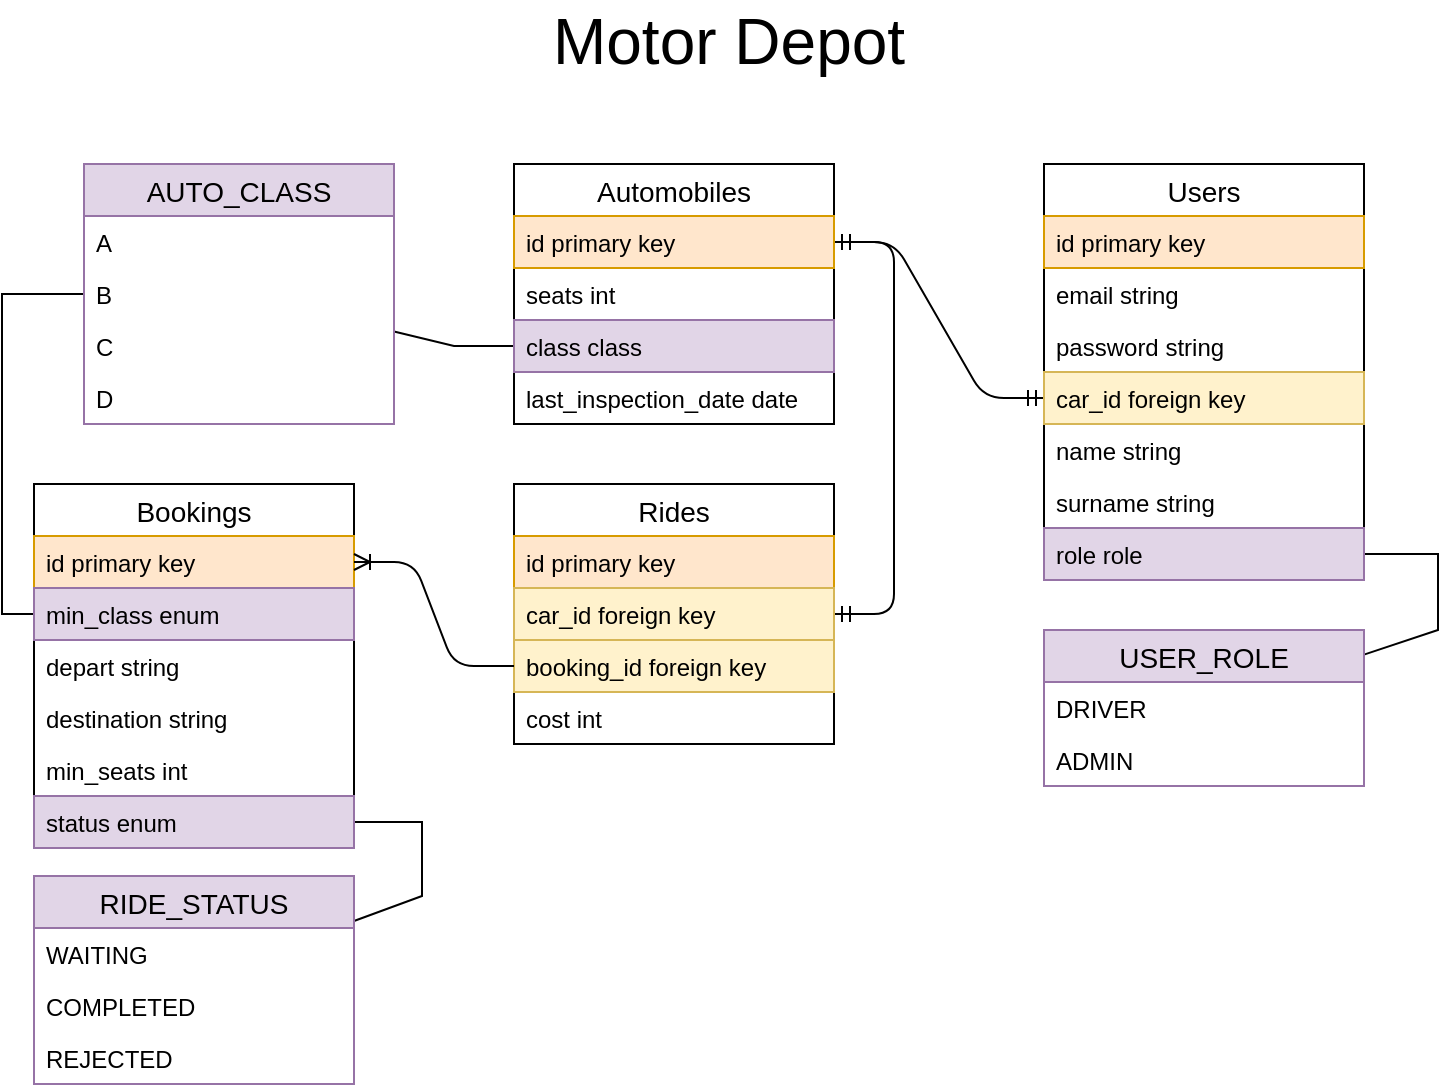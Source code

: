 <mxfile version="13.0.3" type="device"><diagram id="tEoiav3y9E-ahmgWTeAi" name="Page-1"><mxGraphModel dx="857" dy="642" grid="0" gridSize="10" guides="1" tooltips="1" connect="1" arrows="1" fold="1" page="1" pageScale="1" pageWidth="850" pageHeight="1100" math="0" shadow="0"><root><mxCell id="0"/><mxCell id="1" parent="0"/><mxCell id="mHGi-sEGlHIZ6hmWTi1u-27" value="" style="edgeStyle=entityRelationEdgeStyle;fontSize=12;html=1;endArrow=ERmandOne;startArrow=ERmandOne;" parent="1" source="mHGi-sEGlHIZ6hmWTi1u-11" target="mHGi-sEGlHIZ6hmWTi1u-20" edge="1"><mxGeometry width="100" height="100" relative="1" as="geometry"><mxPoint x="538" y="477" as="sourcePoint"/><mxPoint x="638" y="377" as="targetPoint"/></mxGeometry></mxCell><mxCell id="mHGi-sEGlHIZ6hmWTi1u-34" value="" style="edgeStyle=entityRelationEdgeStyle;fontSize=12;html=1;endArrow=ERmandOne;startArrow=ERmandOne;" parent="1" source="mHGi-sEGlHIZ6hmWTi1u-30" target="mHGi-sEGlHIZ6hmWTi1u-11" edge="1"><mxGeometry width="100" height="100" relative="1" as="geometry"><mxPoint x="328" y="377" as="sourcePoint"/><mxPoint x="428" y="277" as="targetPoint"/></mxGeometry></mxCell><mxCell id="mHGi-sEGlHIZ6hmWTi1u-46" value="" style="endArrow=none;html=1;rounded=0;" parent="1" source="mHGi-sEGlHIZ6hmWTi1u-42" target="mHGi-sEGlHIZ6hmWTi1u-41" edge="1"><mxGeometry relative="1" as="geometry"><mxPoint x="298" y="417" as="sourcePoint"/><mxPoint x="778" y="363" as="targetPoint"/><Array as="points"><mxPoint x="780" y="440"/><mxPoint x="780" y="402"/></Array></mxGeometry></mxCell><mxCell id="mHGi-sEGlHIZ6hmWTi1u-53" value="" style="endArrow=none;html=1;rounded=0;" parent="1" source="mHGi-sEGlHIZ6hmWTi1u-48" target="mHGi-sEGlHIZ6hmWTi1u-19" edge="1"><mxGeometry relative="1" as="geometry"><mxPoint x="298" y="417" as="sourcePoint"/><mxPoint x="458" y="417" as="targetPoint"/><Array as="points"><mxPoint x="288" y="298"/></Array></mxGeometry></mxCell><mxCell id="mHGi-sEGlHIZ6hmWTi1u-58" value="" style="endArrow=none;html=1;rounded=0;" parent="1" source="mHGi-sEGlHIZ6hmWTi1u-54" target="mHGi-sEGlHIZ6hmWTi1u-33" edge="1"><mxGeometry relative="1" as="geometry"><mxPoint x="298" y="417" as="sourcePoint"/><mxPoint x="458" y="417" as="targetPoint"/><Array as="points"><mxPoint x="272" y="573"/><mxPoint x="272" y="536"/></Array></mxGeometry></mxCell><mxCell id="mHGi-sEGlHIZ6hmWTi1u-60" value="" style="endArrow=none;html=1;rounded=0;" parent="1" source="mHGi-sEGlHIZ6hmWTi1u-48" target="mHGi-sEGlHIZ6hmWTi1u-38" edge="1"><mxGeometry relative="1" as="geometry"><mxPoint x="369" y="409" as="sourcePoint"/><mxPoint x="529" y="409" as="targetPoint"/><Array as="points"><mxPoint x="62" y="272"/><mxPoint x="62" y="432"/></Array></mxGeometry></mxCell><mxCell id="mHGi-sEGlHIZ6hmWTi1u-61" value="Motor Depot" style="text;html=1;align=center;verticalAlign=middle;resizable=0;points=[];autosize=1;fontSize=32;fontStyle=0" parent="1" vertex="1"><mxGeometry x="332" y="125" width="186" height="42" as="geometry"/></mxCell><mxCell id="mHGi-sEGlHIZ6hmWTi1u-10" value="Automobiles" style="swimlane;fontStyle=0;childLayout=stackLayout;horizontal=1;startSize=26;horizontalStack=0;resizeParent=1;resizeParentMax=0;resizeLast=0;collapsible=1;marginBottom=0;align=center;fontSize=14;" parent="1" vertex="1"><mxGeometry x="318" y="207" width="160" height="130" as="geometry"/></mxCell><mxCell id="mHGi-sEGlHIZ6hmWTi1u-11" value="id primary key" style="text;strokeColor=#d79b00;fillColor=#ffe6cc;spacingLeft=4;spacingRight=4;overflow=hidden;rotatable=0;points=[[0,0.5],[1,0.5]];portConstraint=eastwest;fontSize=12;" parent="mHGi-sEGlHIZ6hmWTi1u-10" vertex="1"><mxGeometry y="26" width="160" height="26" as="geometry"/></mxCell><mxCell id="mHGi-sEGlHIZ6hmWTi1u-12" value="seats int" style="text;strokeColor=none;fillColor=none;spacingLeft=4;spacingRight=4;overflow=hidden;rotatable=0;points=[[0,0.5],[1,0.5]];portConstraint=eastwest;fontSize=12;" parent="mHGi-sEGlHIZ6hmWTi1u-10" vertex="1"><mxGeometry y="52" width="160" height="26" as="geometry"/></mxCell><mxCell id="mHGi-sEGlHIZ6hmWTi1u-19" value="class class&#10;" style="text;strokeColor=#9673a6;fillColor=#e1d5e7;spacingLeft=4;spacingRight=4;overflow=hidden;rotatable=0;points=[[0,0.5],[1,0.5]];portConstraint=eastwest;fontSize=12;" parent="mHGi-sEGlHIZ6hmWTi1u-10" vertex="1"><mxGeometry y="78" width="160" height="26" as="geometry"/></mxCell><mxCell id="mHGi-sEGlHIZ6hmWTi1u-13" value="last_inspection_date date" style="text;strokeColor=none;fillColor=none;spacingLeft=4;spacingRight=4;overflow=hidden;rotatable=0;points=[[0,0.5],[1,0.5]];portConstraint=eastwest;fontSize=12;" parent="mHGi-sEGlHIZ6hmWTi1u-10" vertex="1"><mxGeometry y="104" width="160" height="26" as="geometry"/></mxCell><mxCell id="mHGi-sEGlHIZ6hmWTi1u-14" value="Users" style="swimlane;fontStyle=0;childLayout=stackLayout;horizontal=1;startSize=26;horizontalStack=0;resizeParent=1;resizeParentMax=0;resizeLast=0;collapsible=1;marginBottom=0;align=center;fontSize=14;" parent="1" vertex="1"><mxGeometry x="583" y="207" width="160" height="208" as="geometry"><mxRectangle x="350" y="280" width="70" height="26" as="alternateBounds"/></mxGeometry></mxCell><mxCell id="mHGi-sEGlHIZ6hmWTi1u-15" value="id primary key" style="text;strokeColor=#d79b00;fillColor=#ffe6cc;spacingLeft=4;spacingRight=4;overflow=hidden;rotatable=0;points=[[0,0.5],[1,0.5]];portConstraint=eastwest;fontSize=12;" parent="mHGi-sEGlHIZ6hmWTi1u-14" vertex="1"><mxGeometry y="26" width="160" height="26" as="geometry"/></mxCell><mxCell id="xjrlwsozNFxXhvFSSGFk-1" value="email string" style="text;strokeColor=none;fillColor=none;spacingLeft=4;spacingRight=4;overflow=hidden;rotatable=0;points=[[0,0.5],[1,0.5]];portConstraint=eastwest;fontSize=12;" parent="mHGi-sEGlHIZ6hmWTi1u-14" vertex="1"><mxGeometry y="52" width="160" height="26" as="geometry"/></mxCell><mxCell id="xjrlwsozNFxXhvFSSGFk-2" value="password string&#10;" style="text;strokeColor=none;fillColor=none;spacingLeft=4;spacingRight=4;overflow=hidden;rotatable=0;points=[[0,0.5],[1,0.5]];portConstraint=eastwest;fontSize=12;" parent="mHGi-sEGlHIZ6hmWTi1u-14" vertex="1"><mxGeometry y="78" width="160" height="26" as="geometry"/></mxCell><mxCell id="mHGi-sEGlHIZ6hmWTi1u-20" value="car_id foreign key" style="text;strokeColor=#d6b656;fillColor=#fff2cc;spacingLeft=4;spacingRight=4;overflow=hidden;rotatable=0;points=[[0,0.5],[1,0.5]];portConstraint=eastwest;fontSize=12;" parent="mHGi-sEGlHIZ6hmWTi1u-14" vertex="1"><mxGeometry y="104" width="160" height="26" as="geometry"/></mxCell><mxCell id="mHGi-sEGlHIZ6hmWTi1u-16" value="name string" style="text;strokeColor=none;fillColor=none;spacingLeft=4;spacingRight=4;overflow=hidden;rotatable=0;points=[[0,0.5],[1,0.5]];portConstraint=eastwest;fontSize=12;" parent="mHGi-sEGlHIZ6hmWTi1u-14" vertex="1"><mxGeometry y="130" width="160" height="26" as="geometry"/></mxCell><mxCell id="mHGi-sEGlHIZ6hmWTi1u-17" value="surname string" style="text;strokeColor=none;fillColor=none;spacingLeft=4;spacingRight=4;overflow=hidden;rotatable=0;points=[[0,0.5],[1,0.5]];portConstraint=eastwest;fontSize=12;" parent="mHGi-sEGlHIZ6hmWTi1u-14" vertex="1"><mxGeometry y="156" width="160" height="26" as="geometry"/></mxCell><mxCell id="mHGi-sEGlHIZ6hmWTi1u-41" value="role role" style="text;strokeColor=#9673a6;fillColor=#e1d5e7;spacingLeft=4;spacingRight=4;overflow=hidden;rotatable=0;points=[[0,0.5],[1,0.5]];portConstraint=eastwest;fontSize=12;" parent="mHGi-sEGlHIZ6hmWTi1u-14" vertex="1"><mxGeometry y="182" width="160" height="26" as="geometry"/></mxCell><mxCell id="mHGi-sEGlHIZ6hmWTi1u-28" value="Rides" style="swimlane;fontStyle=0;childLayout=stackLayout;horizontal=1;startSize=26;horizontalStack=0;resizeParent=1;resizeParentMax=0;resizeLast=0;collapsible=1;marginBottom=0;align=center;fontSize=14;" parent="1" vertex="1"><mxGeometry x="318" y="367" width="160" height="130" as="geometry"/></mxCell><mxCell id="mHGi-sEGlHIZ6hmWTi1u-29" value="id primary key" style="text;strokeColor=#d79b00;fillColor=#ffe6cc;spacingLeft=4;spacingRight=4;overflow=hidden;rotatable=0;points=[[0,0.5],[1,0.5]];portConstraint=eastwest;fontSize=12;" parent="mHGi-sEGlHIZ6hmWTi1u-28" vertex="1"><mxGeometry y="26" width="160" height="26" as="geometry"/></mxCell><mxCell id="mHGi-sEGlHIZ6hmWTi1u-30" value="car_id foreign key" style="text;strokeColor=#d6b656;fillColor=#fff2cc;spacingLeft=4;spacingRight=4;overflow=hidden;rotatable=0;points=[[0,0.5],[1,0.5]];portConstraint=eastwest;fontSize=12;" parent="mHGi-sEGlHIZ6hmWTi1u-28" vertex="1"><mxGeometry y="52" width="160" height="26" as="geometry"/></mxCell><mxCell id="TkYq2s9ZeZajp25XKNFQ-2" value="booking_id foreign key" style="text;strokeColor=#d6b656;fillColor=#fff2cc;spacingLeft=4;spacingRight=4;overflow=hidden;rotatable=0;points=[[0,0.5],[1,0.5]];portConstraint=eastwest;fontSize=12;" parent="mHGi-sEGlHIZ6hmWTi1u-28" vertex="1"><mxGeometry y="78" width="160" height="26" as="geometry"/></mxCell><mxCell id="TkYq2s9ZeZajp25XKNFQ-1" value="cost int&#10;" style="text;strokeColor=none;fillColor=none;spacingLeft=4;spacingRight=4;overflow=hidden;rotatable=0;points=[[0,0.5],[1,0.5]];portConstraint=eastwest;fontSize=12;" parent="mHGi-sEGlHIZ6hmWTi1u-28" vertex="1"><mxGeometry y="104" width="160" height="26" as="geometry"/></mxCell><mxCell id="mHGi-sEGlHIZ6hmWTi1u-35" value="Bookings" style="swimlane;fontStyle=0;childLayout=stackLayout;horizontal=1;startSize=26;horizontalStack=0;resizeParent=1;resizeParentMax=0;resizeLast=0;collapsible=1;marginBottom=0;align=center;fontSize=14;" parent="1" vertex="1"><mxGeometry x="78" y="367" width="160" height="182" as="geometry"/></mxCell><mxCell id="mHGi-sEGlHIZ6hmWTi1u-36" value="id primary key" style="text;strokeColor=#d79b00;fillColor=#ffe6cc;spacingLeft=4;spacingRight=4;overflow=hidden;rotatable=0;points=[[0,0.5],[1,0.5]];portConstraint=eastwest;fontSize=12;" parent="mHGi-sEGlHIZ6hmWTi1u-35" vertex="1"><mxGeometry y="26" width="160" height="26" as="geometry"/></mxCell><mxCell id="mHGi-sEGlHIZ6hmWTi1u-38" value="min_class enum" style="text;strokeColor=#9673a6;fillColor=#e1d5e7;spacingLeft=4;spacingRight=4;overflow=hidden;rotatable=0;points=[[0,0.5],[1,0.5]];portConstraint=eastwest;fontSize=12;" parent="mHGi-sEGlHIZ6hmWTi1u-35" vertex="1"><mxGeometry y="52" width="160" height="26" as="geometry"/></mxCell><mxCell id="mHGi-sEGlHIZ6hmWTi1u-31" value="depart string&#10;" style="text;strokeColor=none;fillColor=none;spacingLeft=4;spacingRight=4;overflow=hidden;rotatable=0;points=[[0,0.5],[1,0.5]];portConstraint=eastwest;fontSize=12;" parent="mHGi-sEGlHIZ6hmWTi1u-35" vertex="1"><mxGeometry y="78" width="160" height="26" as="geometry"/></mxCell><mxCell id="mHGi-sEGlHIZ6hmWTi1u-32" value="destination string&#10;" style="text;strokeColor=none;fillColor=none;spacingLeft=4;spacingRight=4;overflow=hidden;rotatable=0;points=[[0,0.5],[1,0.5]];portConstraint=eastwest;fontSize=12;" parent="mHGi-sEGlHIZ6hmWTi1u-35" vertex="1"><mxGeometry y="104" width="160" height="26" as="geometry"/></mxCell><mxCell id="mHGi-sEGlHIZ6hmWTi1u-39" value="min_seats int" style="text;strokeColor=none;fillColor=none;spacingLeft=4;spacingRight=4;overflow=hidden;rotatable=0;points=[[0,0.5],[1,0.5]];portConstraint=eastwest;fontSize=12;" parent="mHGi-sEGlHIZ6hmWTi1u-35" vertex="1"><mxGeometry y="130" width="160" height="26" as="geometry"/></mxCell><mxCell id="mHGi-sEGlHIZ6hmWTi1u-33" value="status enum" style="text;strokeColor=#9673a6;fillColor=#e1d5e7;spacingLeft=4;spacingRight=4;overflow=hidden;rotatable=0;points=[[0,0.5],[1,0.5]];portConstraint=eastwest;fontSize=12;" parent="mHGi-sEGlHIZ6hmWTi1u-35" vertex="1"><mxGeometry y="156" width="160" height="26" as="geometry"/></mxCell><mxCell id="mHGi-sEGlHIZ6hmWTi1u-48" value="AUTO_CLASS" style="swimlane;fontStyle=0;childLayout=stackLayout;horizontal=1;startSize=26;horizontalStack=0;resizeParent=1;resizeParentMax=0;resizeLast=0;collapsible=1;marginBottom=0;align=center;fontSize=14;fillColor=#e1d5e7;strokeColor=#9673a6;" parent="1" vertex="1"><mxGeometry x="103" y="207" width="155" height="130" as="geometry"/></mxCell><mxCell id="mHGi-sEGlHIZ6hmWTi1u-49" value="A" style="text;strokeColor=none;fillColor=none;spacingLeft=4;spacingRight=4;overflow=hidden;rotatable=0;points=[[0,0.5],[1,0.5]];portConstraint=eastwest;fontSize=12;" parent="mHGi-sEGlHIZ6hmWTi1u-48" vertex="1"><mxGeometry y="26" width="155" height="26" as="geometry"/></mxCell><mxCell id="mHGi-sEGlHIZ6hmWTi1u-50" value="B" style="text;strokeColor=none;fillColor=none;spacingLeft=4;spacingRight=4;overflow=hidden;rotatable=0;points=[[0,0.5],[1,0.5]];portConstraint=eastwest;fontSize=12;" parent="mHGi-sEGlHIZ6hmWTi1u-48" vertex="1"><mxGeometry y="52" width="155" height="26" as="geometry"/></mxCell><mxCell id="mHGi-sEGlHIZ6hmWTi1u-51" value="C" style="text;strokeColor=none;fillColor=none;spacingLeft=4;spacingRight=4;overflow=hidden;rotatable=0;points=[[0,0.5],[1,0.5]];portConstraint=eastwest;fontSize=12;" parent="mHGi-sEGlHIZ6hmWTi1u-48" vertex="1"><mxGeometry y="78" width="155" height="26" as="geometry"/></mxCell><mxCell id="mHGi-sEGlHIZ6hmWTi1u-52" value="D" style="text;strokeColor=none;fillColor=none;spacingLeft=4;spacingRight=4;overflow=hidden;rotatable=0;points=[[0,0.5],[1,0.5]];portConstraint=eastwest;fontSize=12;" parent="mHGi-sEGlHIZ6hmWTi1u-48" vertex="1"><mxGeometry y="104" width="155" height="26" as="geometry"/></mxCell><mxCell id="TkYq2s9ZeZajp25XKNFQ-4" value="" style="edgeStyle=entityRelationEdgeStyle;fontSize=12;html=1;endArrow=ERoneToMany;" parent="1" source="TkYq2s9ZeZajp25XKNFQ-2" target="mHGi-sEGlHIZ6hmWTi1u-36" edge="1"><mxGeometry width="100" height="100" relative="1" as="geometry"><mxPoint x="374" y="485" as="sourcePoint"/><mxPoint x="474" y="385" as="targetPoint"/></mxGeometry></mxCell><mxCell id="mHGi-sEGlHIZ6hmWTi1u-42" value="USER_ROLE" style="swimlane;fontStyle=0;childLayout=stackLayout;horizontal=1;startSize=26;horizontalStack=0;resizeParent=1;resizeParentMax=0;resizeLast=0;collapsible=1;marginBottom=0;align=center;fontSize=14;fillColor=#e1d5e7;strokeColor=#9673a6;" parent="1" vertex="1"><mxGeometry x="583" y="440" width="160" height="78" as="geometry"/></mxCell><mxCell id="mHGi-sEGlHIZ6hmWTi1u-43" value="DRIVER" style="text;strokeColor=none;fillColor=none;spacingLeft=4;spacingRight=4;overflow=hidden;rotatable=0;points=[[0,0.5],[1,0.5]];portConstraint=eastwest;fontSize=12;" parent="mHGi-sEGlHIZ6hmWTi1u-42" vertex="1"><mxGeometry y="26" width="160" height="26" as="geometry"/></mxCell><mxCell id="mHGi-sEGlHIZ6hmWTi1u-44" value="ADMIN" style="text;strokeColor=none;fillColor=none;spacingLeft=4;spacingRight=4;overflow=hidden;rotatable=0;points=[[0,0.5],[1,0.5]];portConstraint=eastwest;fontSize=12;" parent="mHGi-sEGlHIZ6hmWTi1u-42" vertex="1"><mxGeometry y="52" width="160" height="26" as="geometry"/></mxCell><mxCell id="mHGi-sEGlHIZ6hmWTi1u-54" value="RIDE_STATUS" style="swimlane;fontStyle=0;childLayout=stackLayout;horizontal=1;startSize=26;horizontalStack=0;resizeParent=1;resizeParentMax=0;resizeLast=0;collapsible=1;marginBottom=0;align=center;fontSize=14;fillColor=#e1d5e7;strokeColor=#9673a6;" parent="1" vertex="1"><mxGeometry x="78" y="563" width="160" height="104" as="geometry"/></mxCell><mxCell id="mHGi-sEGlHIZ6hmWTi1u-55" value="WAITING" style="text;strokeColor=none;fillColor=none;spacingLeft=4;spacingRight=4;overflow=hidden;rotatable=0;points=[[0,0.5],[1,0.5]];portConstraint=eastwest;fontSize=12;" parent="mHGi-sEGlHIZ6hmWTi1u-54" vertex="1"><mxGeometry y="26" width="160" height="26" as="geometry"/></mxCell><mxCell id="mHGi-sEGlHIZ6hmWTi1u-56" value="COMPLETED" style="text;strokeColor=none;fillColor=none;spacingLeft=4;spacingRight=4;overflow=hidden;rotatable=0;points=[[0,0.5],[1,0.5]];portConstraint=eastwest;fontSize=12;" parent="mHGi-sEGlHIZ6hmWTi1u-54" vertex="1"><mxGeometry y="52" width="160" height="26" as="geometry"/></mxCell><mxCell id="mHGi-sEGlHIZ6hmWTi1u-57" value="REJECTED" style="text;strokeColor=none;fillColor=none;spacingLeft=4;spacingRight=4;overflow=hidden;rotatable=0;points=[[0,0.5],[1,0.5]];portConstraint=eastwest;fontSize=12;" parent="mHGi-sEGlHIZ6hmWTi1u-54" vertex="1"><mxGeometry y="78" width="160" height="26" as="geometry"/></mxCell></root></mxGraphModel></diagram></mxfile>